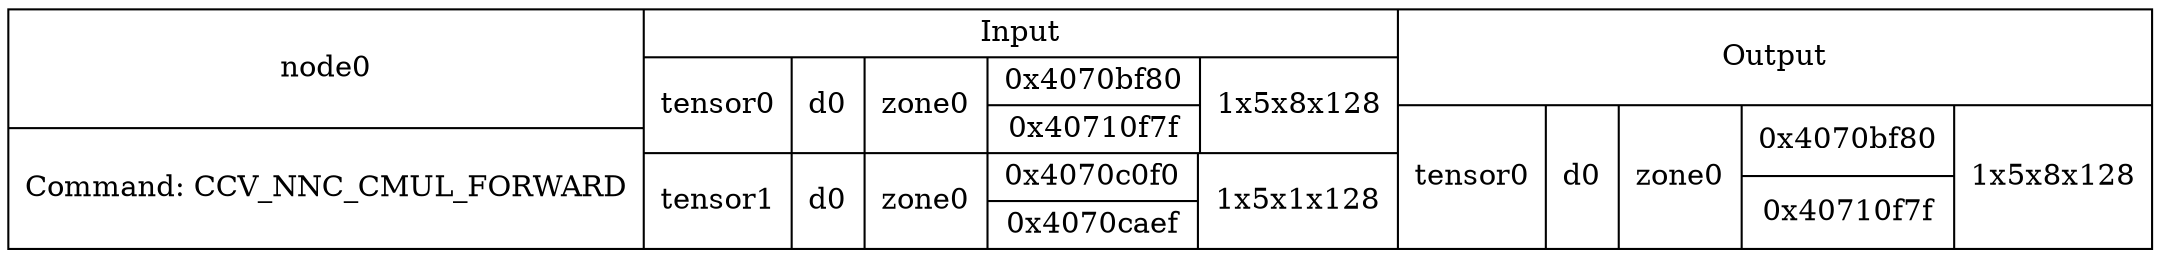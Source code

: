 digraph G {
compound=true;
node0 [shape=record,label="{node0|Command: CCV_NNC_CMUL_FORWARD}|{Input|{tensor0|d0|zone0|{0x4070bf80|0x40710f7f}|1x5x8x128}|{tensor1|d0|zone0|{0x4070c0f0|0x4070caef}|1x5x1x128}}|{Output|{tensor0|d0|zone0|{0x4070bf80|0x40710f7f}|1x5x8x128}}"];
}
